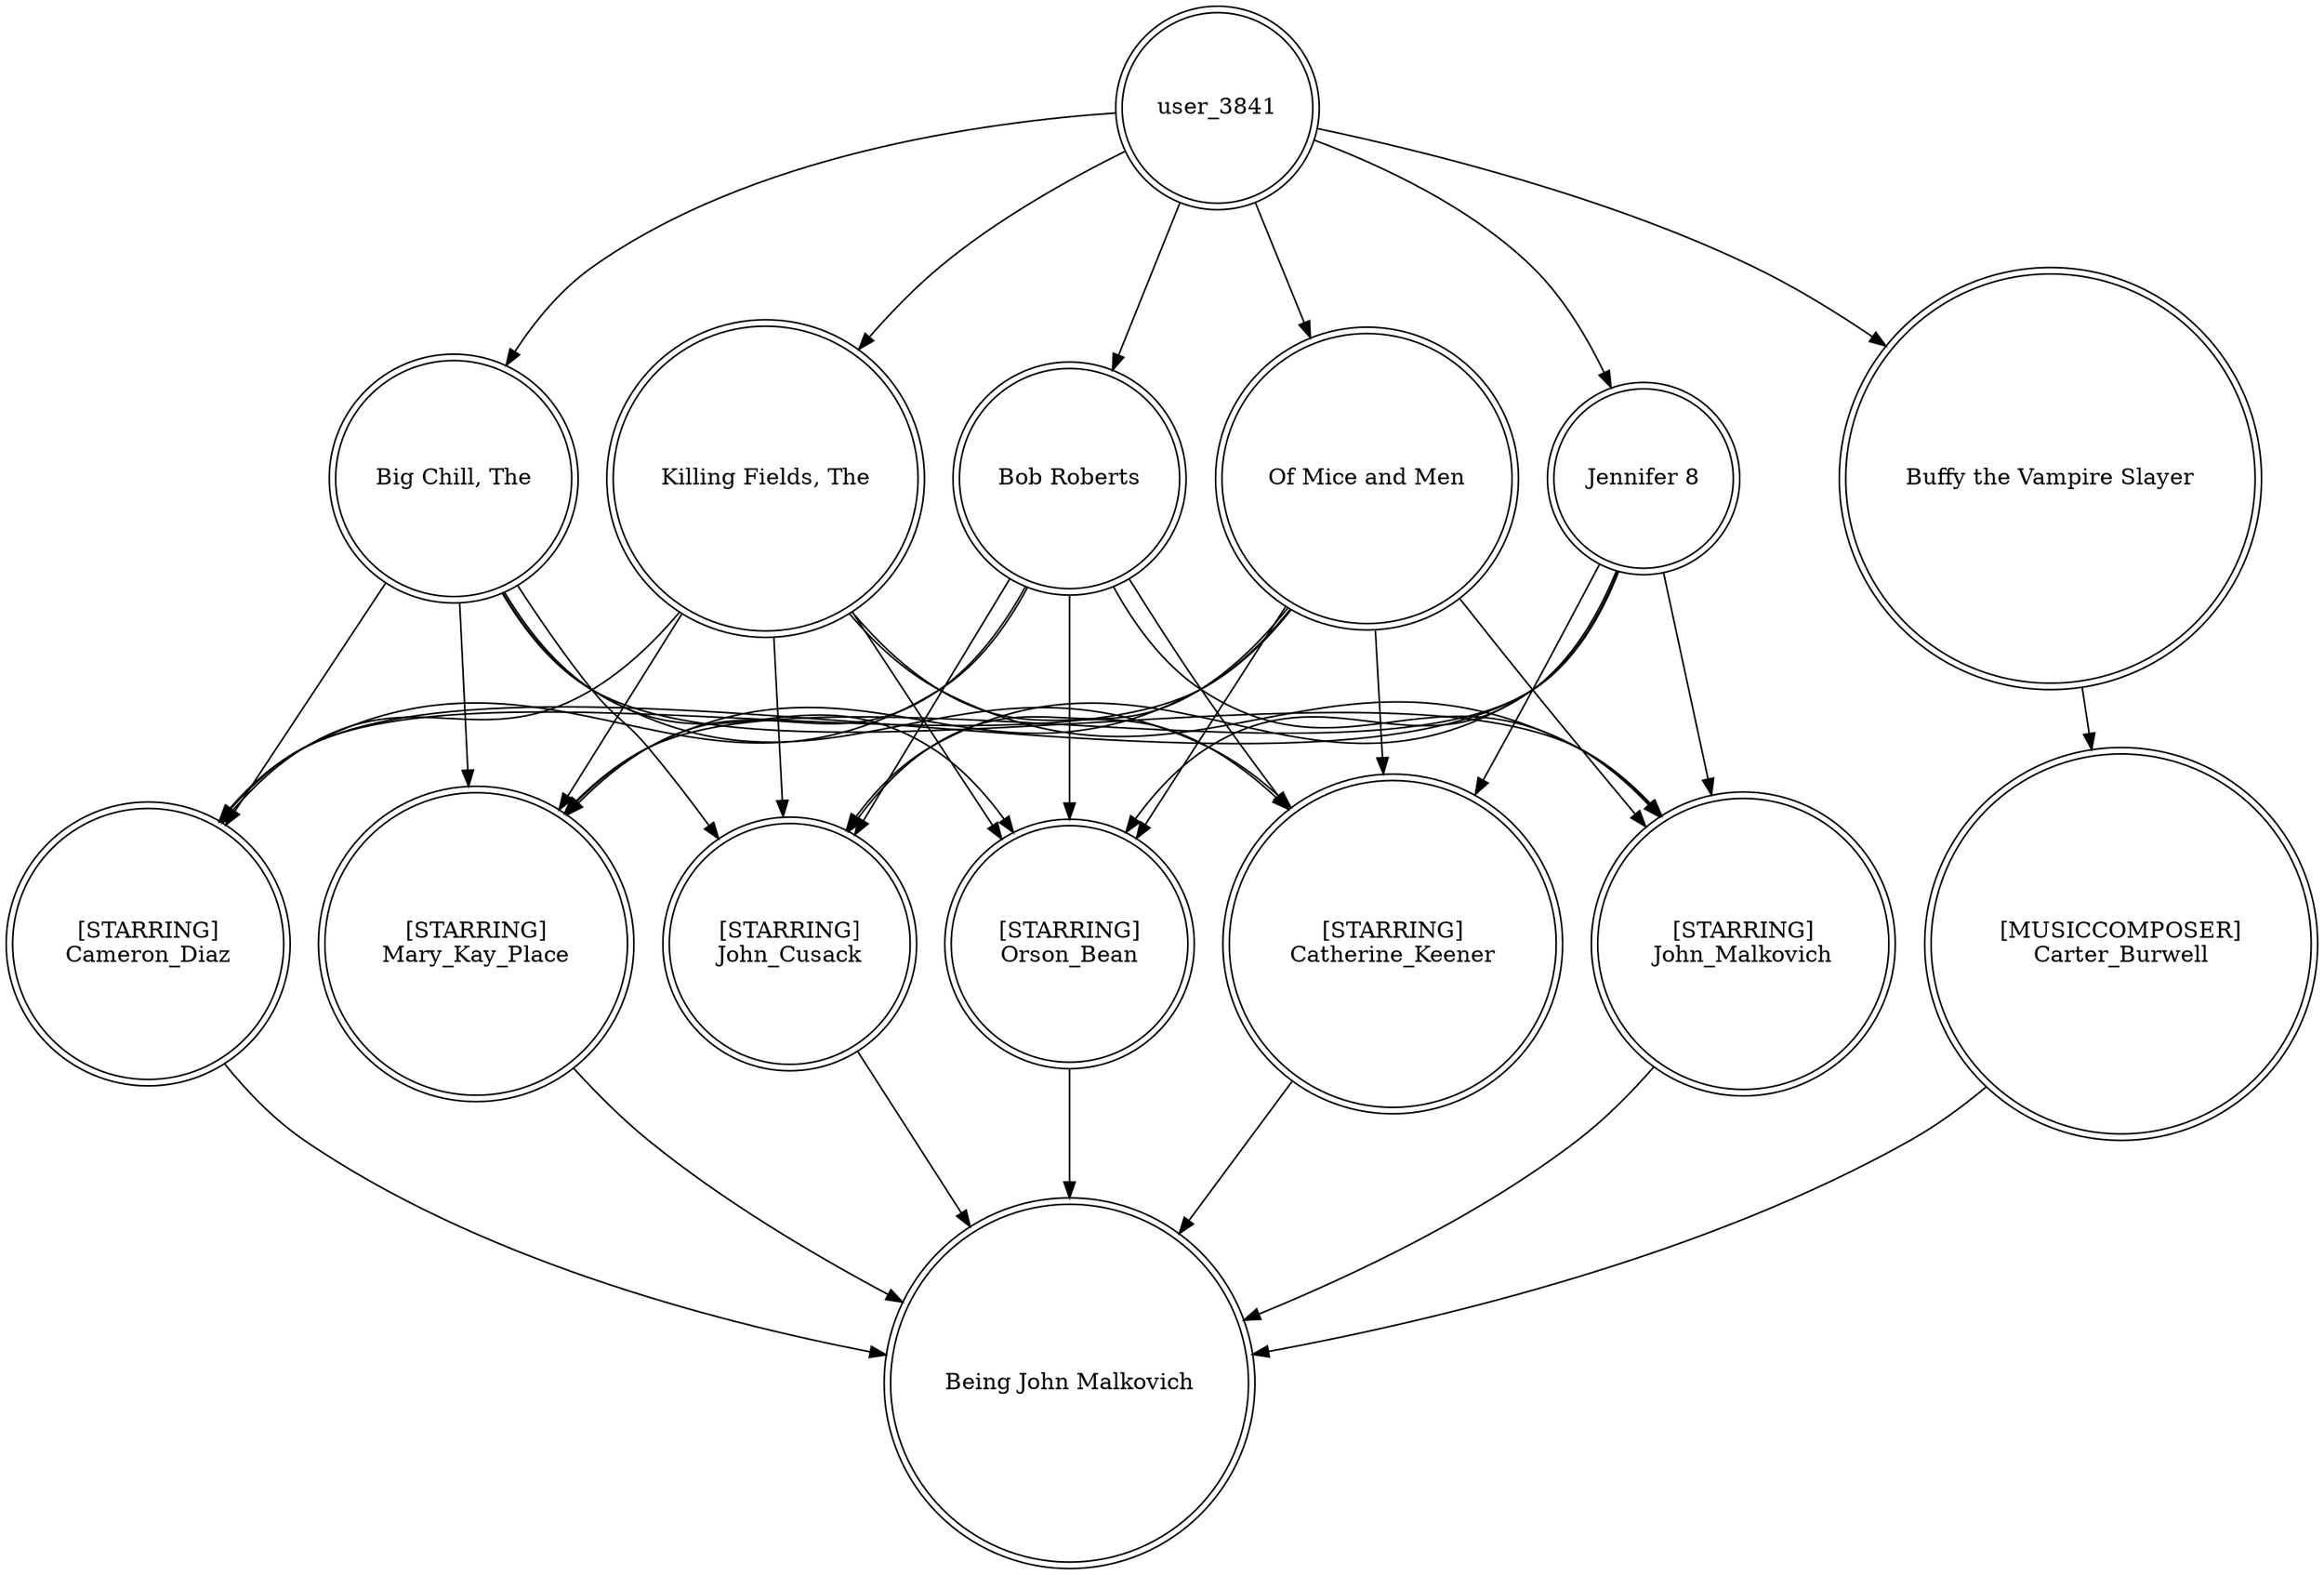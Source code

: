 digraph finite_state_machine {
	node [shape=doublecircle]
	"Killing Fields, The" -> "[STARRING]
Orson_Bean"
	"Killing Fields, The" -> "[STARRING]
Catherine_Keener"
	user_3841 -> "Buffy the Vampire Slayer"
	user_3841 -> "Bob Roberts"
	"Bob Roberts" -> "[STARRING]
John_Malkovich"
	"Of Mice and Men" -> "[STARRING]
John_Malkovich"
	"[STARRING]
Catherine_Keener" -> "Being John Malkovich"
	"Jennifer 8" -> "[STARRING]
Cameron_Diaz"
	"Big Chill, The" -> "[STARRING]
Mary_Kay_Place"
	"Of Mice and Men" -> "[STARRING]
Cameron_Diaz"
	"Jennifer 8" -> "[STARRING]
John_Malkovich"
	"[STARRING]
John_Malkovich" -> "Being John Malkovich"
	"Of Mice and Men" -> "[STARRING]
Mary_Kay_Place"
	"Buffy the Vampire Slayer" -> "[MUSICCOMPOSER]
Carter_Burwell"
	user_3841 -> "Big Chill, The"
	"Jennifer 8" -> "[STARRING]
Catherine_Keener"
	"Bob Roberts" -> "[STARRING]
Cameron_Diaz"
	"Killing Fields, The" -> "[STARRING]
Mary_Kay_Place"
	"Bob Roberts" -> "[STARRING]
Catherine_Keener"
	user_3841 -> "Jennifer 8"
	"Jennifer 8" -> "[STARRING]
John_Cusack"
	"[STARRING]
John_Cusack" -> "Being John Malkovich"
	"Of Mice and Men" -> "[STARRING]
Orson_Bean"
	"[STARRING]
Mary_Kay_Place" -> "Being John Malkovich"
	"Of Mice and Men" -> "[STARRING]
John_Cusack"
	"[MUSICCOMPOSER]
Carter_Burwell" -> "Being John Malkovich"
	"Bob Roberts" -> "[STARRING]
John_Cusack"
	"[STARRING]
Cameron_Diaz" -> "Being John Malkovich"
	"Bob Roberts" -> "[STARRING]
Orson_Bean"
	"Of Mice and Men" -> "[STARRING]
Catherine_Keener"
	"Big Chill, The" -> "[STARRING]
Cameron_Diaz"
	"Jennifer 8" -> "[STARRING]
Mary_Kay_Place"
	"Killing Fields, The" -> "[STARRING]
John_Malkovich"
	"Killing Fields, The" -> "[STARRING]
Cameron_Diaz"
	"Bob Roberts" -> "[STARRING]
Mary_Kay_Place"
	"Big Chill, The" -> "[STARRING]
John_Cusack"
	"[STARRING]
Orson_Bean" -> "Being John Malkovich"
	user_3841 -> "Killing Fields, The"
	"Big Chill, The" -> "[STARRING]
John_Malkovich"
	"Big Chill, The" -> "[STARRING]
Orson_Bean"
	"Big Chill, The" -> "[STARRING]
Catherine_Keener"
	"Jennifer 8" -> "[STARRING]
Orson_Bean"
	"Killing Fields, The" -> "[STARRING]
John_Cusack"
	user_3841 -> "Of Mice and Men"
}
